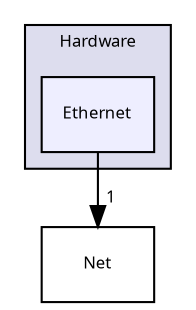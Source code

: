 digraph "Src/Com/Hardware/Ethernet" {
  compound=true
  node [ fontsize="8", fontname="Sans"];
  edge [ labelfontsize="8", labelfontname="Sans"];
  subgraph clusterdir_29f4e3bfd8240ce7bca12dff6b06edb8 {
    graph [ bgcolor="#ddddee", pencolor="black", label="Hardware" fontname="Sans", fontsize="8", URL="dir_29f4e3bfd8240ce7bca12dff6b06edb8.html"]
  dir_eb1dc0ba7b88159286aa144a60bf5067 [shape=box, label="Ethernet", style="filled", fillcolor="#eeeeff", pencolor="black", URL="dir_eb1dc0ba7b88159286aa144a60bf5067.html"];
  }
  dir_d7219b513f667d287b827e9ac7157b51 [shape=box label="Net" URL="dir_d7219b513f667d287b827e9ac7157b51.html"];
  dir_eb1dc0ba7b88159286aa144a60bf5067->dir_d7219b513f667d287b827e9ac7157b51 [headlabel="1", labeldistance=1.5 headhref="dir_000013_000016.html"];
}
